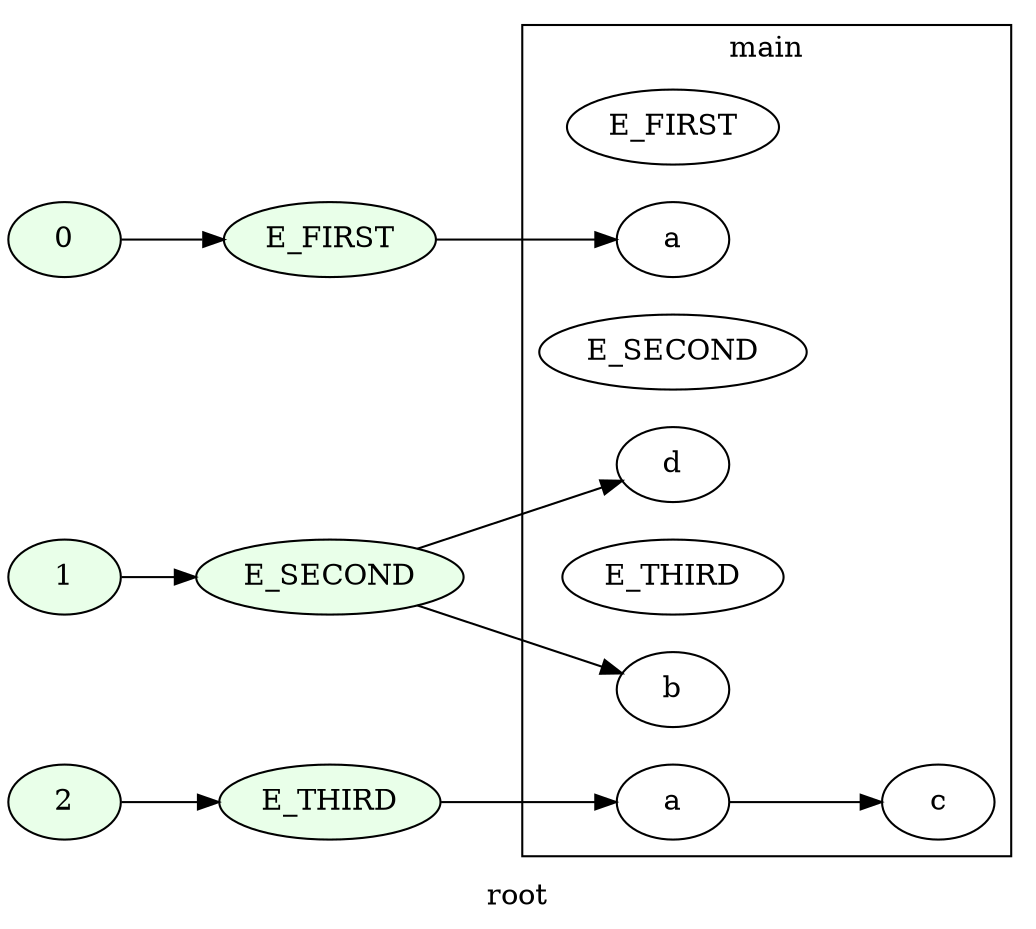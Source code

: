 digraph G
{
rankdir=LR;
label = "root";
	node_000001 [ label = "0", style=filled, fillcolor="#E9FFE9", startinglines=2 ]
	node_000002 [ label = "E_FIRST", style=filled, fillcolor="#E9FFE9", startinglines=2 ]
	node_000003 [ label = "1", style=filled, fillcolor="#E9FFE9", startinglines=2 ]
	node_000004 [ label = "E_SECOND", style=filled, fillcolor="#E9FFE9", startinglines=2 ]
	node_000005 [ label = "2", style=filled, fillcolor="#E9FFE9", startinglines=2 ]
	node_000006 [ label = "E_THIRD", style=filled, fillcolor="#E9FFE9", startinglines=2 ]
subgraph cluster_1 {
label = "main";
parent = "G";
startinglines = "2_9_9";
	node_000007 [ label = "E_FIRST", startingline=11 ]
	node_000008 [ label = "a", startingline=11 ]
	node_000009 [ label = "E_SECOND", startingline=12 ]
	node_000010 [ label = "b", startingline=12 ]
	node_000011 [ label = "E_THIRD", startingline=13 ]
	node_000012 [ label = "a", startingline=13 ]
	node_000013 [ label = "c", startingline=15 ]
	node_000014 [ label = "d", startingline=16 ]
}
	node_000001 -> node_000002
	node_000002 -> node_000008
	node_000003 -> node_000004
	node_000004 -> node_000010
	node_000004 -> node_000014
	node_000005 -> node_000006
	node_000006 -> node_000012
	node_000012 -> node_000013
}
